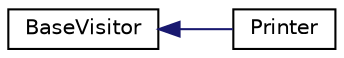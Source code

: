 digraph "Graphical Class Hierarchy"
{
 // LATEX_PDF_SIZE
  edge [fontname="Helvetica",fontsize="10",labelfontname="Helvetica",labelfontsize="10"];
  node [fontname="Helvetica",fontsize="10",shape=record];
  rankdir="LR";
  Node0 [label="BaseVisitor",height=0.2,width=0.4,color="black", fillcolor="white", style="filled",URL="$class_base_visitor.html",tooltip=" "];
  Node0 -> Node1 [dir="back",color="midnightblue",fontsize="10",style="solid",fontname="Helvetica"];
  Node1 [label="Printer",height=0.2,width=0.4,color="black", fillcolor="white", style="filled",URL="$class_printer.html",tooltip=" "];
}
